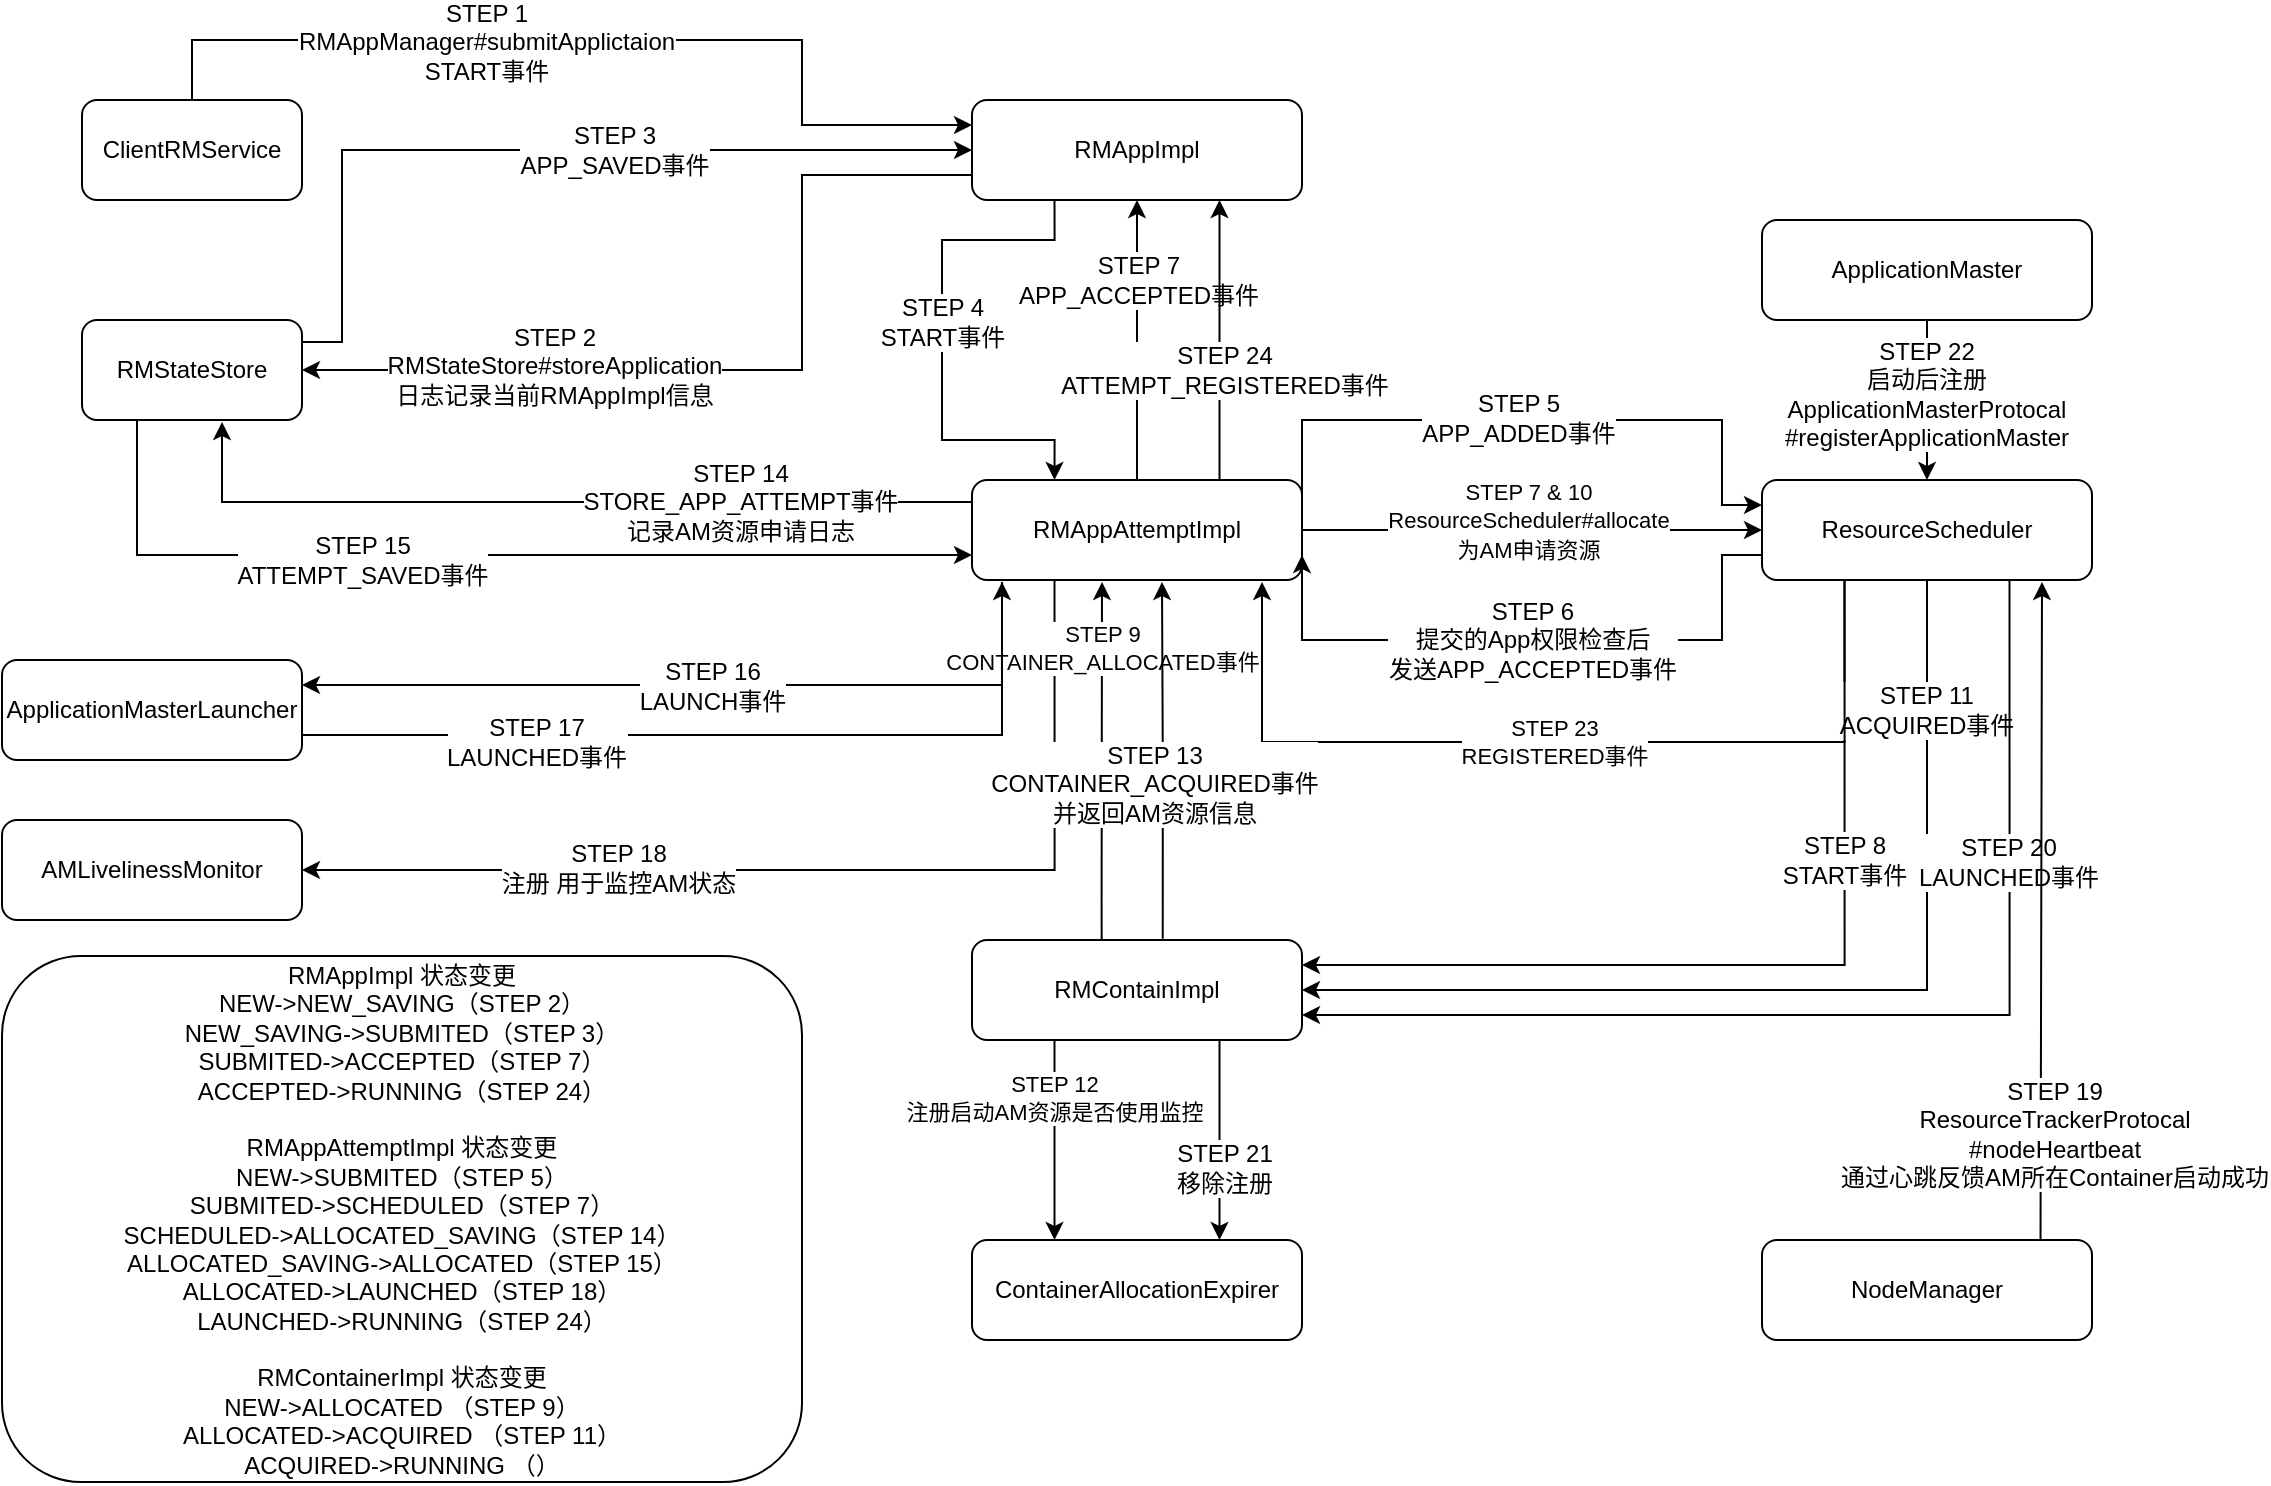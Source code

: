 <mxfile version="12.2.6" type="github" pages="1">
  <diagram id="zChnUbs21k4LyGYpCQM4" name="Page-1">
    <mxGraphModel dx="1772" dy="623" grid="1" gridSize="10" guides="1" tooltips="1" connect="1" arrows="1" fold="1" page="1" pageScale="1" pageWidth="826" pageHeight="1169" math="0" shadow="0">
      <root>
        <mxCell id="0"/>
        <mxCell id="1" parent="0"/>
        <mxCell id="xyTuRlx1TsbYEwBtjV6D-3" style="edgeStyle=orthogonalEdgeStyle;rounded=0;orthogonalLoop=1;jettySize=auto;html=1;entryX=0;entryY=0.25;entryDx=0;entryDy=0;" parent="1" source="xyTuRlx1TsbYEwBtjV6D-1" target="xyTuRlx1TsbYEwBtjV6D-6" edge="1">
          <mxGeometry relative="1" as="geometry">
            <mxPoint x="40" y="75" as="targetPoint"/>
            <Array as="points">
              <mxPoint x="-255" y="20"/>
              <mxPoint x="50" y="20"/>
              <mxPoint x="50" y="63"/>
            </Array>
          </mxGeometry>
        </mxCell>
        <mxCell id="xyTuRlx1TsbYEwBtjV6D-5" value="&lt;span style=&quot;white-space: normal&quot;&gt;STEP 1&lt;br&gt;RMAppManager#submitApplictaion&lt;/span&gt;&lt;br&gt;START事件" style="text;html=1;resizable=0;points=[];align=center;verticalAlign=middle;labelBackgroundColor=#ffffff;" parent="xyTuRlx1TsbYEwBtjV6D-3" vertex="1" connectable="0">
          <mxGeometry x="-0.236" y="-1" relative="1" as="geometry">
            <mxPoint as="offset"/>
          </mxGeometry>
        </mxCell>
        <mxCell id="xyTuRlx1TsbYEwBtjV6D-1" value="ClientRMService&lt;br&gt;" style="rounded=1;whiteSpace=wrap;html=1;" parent="1" vertex="1">
          <mxGeometry x="-310" y="50" width="110" height="50" as="geometry"/>
        </mxCell>
        <mxCell id="xyTuRlx1TsbYEwBtjV6D-27" style="edgeStyle=orthogonalEdgeStyle;rounded=0;orthogonalLoop=1;jettySize=auto;html=1;exitX=0.25;exitY=1;exitDx=0;exitDy=0;entryX=0.25;entryY=0;entryDx=0;entryDy=0;" parent="1" source="xyTuRlx1TsbYEwBtjV6D-6" target="xyTuRlx1TsbYEwBtjV6D-26" edge="1">
          <mxGeometry relative="1" as="geometry">
            <mxPoint x="135" y="265" as="targetPoint"/>
            <Array as="points">
              <mxPoint x="176" y="120"/>
              <mxPoint x="120" y="120"/>
              <mxPoint x="120" y="220"/>
              <mxPoint x="176" y="220"/>
            </Array>
          </mxGeometry>
        </mxCell>
        <mxCell id="xyTuRlx1TsbYEwBtjV6D-28" value="STEP 4&lt;br&gt;START事件" style="text;html=1;resizable=0;points=[];align=center;verticalAlign=middle;labelBackgroundColor=#ffffff;" parent="xyTuRlx1TsbYEwBtjV6D-27" vertex="1" connectable="0">
          <mxGeometry x="-0.214" y="-1" relative="1" as="geometry">
            <mxPoint x="1" y="17.5" as="offset"/>
          </mxGeometry>
        </mxCell>
        <mxCell id="xyTuRlx1TsbYEwBtjV6D-84" style="edgeStyle=orthogonalEdgeStyle;rounded=0;orthogonalLoop=1;jettySize=auto;html=1;exitX=0;exitY=0.75;exitDx=0;exitDy=0;entryX=1;entryY=0.5;entryDx=0;entryDy=0;" parent="1" source="xyTuRlx1TsbYEwBtjV6D-6" target="xyTuRlx1TsbYEwBtjV6D-8" edge="1">
          <mxGeometry relative="1" as="geometry">
            <Array as="points">
              <mxPoint x="50" y="87"/>
              <mxPoint x="50" y="185"/>
            </Array>
          </mxGeometry>
        </mxCell>
        <mxCell id="xyTuRlx1TsbYEwBtjV6D-85" value="STEP 2&lt;br&gt;RMStateStore#storeApplication&lt;br&gt;日志记录当前RMAppImpl信息" style="text;html=1;resizable=0;points=[];align=center;verticalAlign=middle;labelBackgroundColor=#ffffff;" parent="xyTuRlx1TsbYEwBtjV6D-84" vertex="1" connectable="0">
          <mxGeometry x="0.418" y="-2" relative="1" as="geometry">
            <mxPoint as="offset"/>
          </mxGeometry>
        </mxCell>
        <mxCell id="xyTuRlx1TsbYEwBtjV6D-6" value="RMAppImpl" style="rounded=1;whiteSpace=wrap;html=1;" parent="1" vertex="1">
          <mxGeometry x="135" y="50" width="165" height="50" as="geometry"/>
        </mxCell>
        <mxCell id="xyTuRlx1TsbYEwBtjV6D-24" style="edgeStyle=orthogonalEdgeStyle;rounded=0;orthogonalLoop=1;jettySize=auto;html=1;entryX=0;entryY=0.5;entryDx=0;entryDy=0;" parent="1" source="xyTuRlx1TsbYEwBtjV6D-8" target="xyTuRlx1TsbYEwBtjV6D-6" edge="1">
          <mxGeometry relative="1" as="geometry">
            <mxPoint x="-10" y="80" as="targetPoint"/>
            <Array as="points">
              <mxPoint x="-180" y="171"/>
              <mxPoint x="-180" y="75"/>
            </Array>
          </mxGeometry>
        </mxCell>
        <mxCell id="xyTuRlx1TsbYEwBtjV6D-25" value="STEP 3&lt;br&gt;APP_SAVED事件" style="text;html=1;resizable=0;points=[];align=center;verticalAlign=middle;labelBackgroundColor=#ffffff;" parent="xyTuRlx1TsbYEwBtjV6D-24" vertex="1" connectable="0">
          <mxGeometry x="0.041" y="2" relative="1" as="geometry">
            <mxPoint x="27" y="2" as="offset"/>
          </mxGeometry>
        </mxCell>
        <mxCell id="xyTuRlx1TsbYEwBtjV6D-54" style="edgeStyle=orthogonalEdgeStyle;rounded=0;orthogonalLoop=1;jettySize=auto;html=1;exitX=0.25;exitY=1;exitDx=0;exitDy=0;entryX=0;entryY=0.75;entryDx=0;entryDy=0;" parent="1" source="xyTuRlx1TsbYEwBtjV6D-8" target="xyTuRlx1TsbYEwBtjV6D-26" edge="1">
          <mxGeometry relative="1" as="geometry"/>
        </mxCell>
        <mxCell id="xyTuRlx1TsbYEwBtjV6D-55" value="STEP 15&lt;br&gt;ATTEMPT_SAVED事件" style="text;html=1;resizable=0;points=[];align=center;verticalAlign=middle;labelBackgroundColor=#ffffff;" parent="xyTuRlx1TsbYEwBtjV6D-54" vertex="1" connectable="0">
          <mxGeometry x="-0.393" relative="1" as="geometry">
            <mxPoint x="32.5" y="2.5" as="offset"/>
          </mxGeometry>
        </mxCell>
        <mxCell id="xyTuRlx1TsbYEwBtjV6D-8" value="RMStateStore" style="rounded=1;whiteSpace=wrap;html=1;" parent="1" vertex="1">
          <mxGeometry x="-310" y="160" width="110" height="50" as="geometry"/>
        </mxCell>
        <mxCell id="xyTuRlx1TsbYEwBtjV6D-30" style="edgeStyle=orthogonalEdgeStyle;rounded=0;orthogonalLoop=1;jettySize=auto;html=1;exitX=1;exitY=0.25;exitDx=0;exitDy=0;entryX=0;entryY=0.25;entryDx=0;entryDy=0;" parent="1" source="xyTuRlx1TsbYEwBtjV6D-26" target="xyTuRlx1TsbYEwBtjV6D-29" edge="1">
          <mxGeometry relative="1" as="geometry">
            <Array as="points">
              <mxPoint x="300" y="210"/>
              <mxPoint x="510" y="210"/>
              <mxPoint x="510" y="253"/>
            </Array>
          </mxGeometry>
        </mxCell>
        <mxCell id="xyTuRlx1TsbYEwBtjV6D-32" value="STEP 5&lt;br&gt;APP_ADDED事件" style="text;html=1;resizable=0;points=[];align=center;verticalAlign=middle;labelBackgroundColor=#ffffff;" parent="xyTuRlx1TsbYEwBtjV6D-30" vertex="1" connectable="0">
          <mxGeometry x="-0.046" y="1" relative="1" as="geometry">
            <mxPoint as="offset"/>
          </mxGeometry>
        </mxCell>
        <mxCell id="xyTuRlx1TsbYEwBtjV6D-35" style="edgeStyle=orthogonalEdgeStyle;rounded=0;orthogonalLoop=1;jettySize=auto;html=1;exitX=0.5;exitY=0;exitDx=0;exitDy=0;entryX=0.5;entryY=1;entryDx=0;entryDy=0;" parent="1" source="xyTuRlx1TsbYEwBtjV6D-26" target="xyTuRlx1TsbYEwBtjV6D-6" edge="1">
          <mxGeometry relative="1" as="geometry"/>
        </mxCell>
        <mxCell id="xyTuRlx1TsbYEwBtjV6D-36" value="STEP 7&lt;br&gt;APP_ACCEPTED事件" style="text;html=1;resizable=0;points=[];align=center;verticalAlign=middle;labelBackgroundColor=#ffffff;" parent="xyTuRlx1TsbYEwBtjV6D-35" vertex="1" connectable="0">
          <mxGeometry x="0.243" y="3" relative="1" as="geometry">
            <mxPoint x="3" y="-13" as="offset"/>
          </mxGeometry>
        </mxCell>
        <mxCell id="xyTuRlx1TsbYEwBtjV6D-52" style="edgeStyle=orthogonalEdgeStyle;rounded=0;orthogonalLoop=1;jettySize=auto;html=1;exitX=0;exitY=0.25;exitDx=0;exitDy=0;" parent="1" source="xyTuRlx1TsbYEwBtjV6D-26" edge="1">
          <mxGeometry relative="1" as="geometry">
            <mxPoint x="-240" y="211" as="targetPoint"/>
            <Array as="points">
              <mxPoint x="135" y="251"/>
              <mxPoint x="-240" y="251"/>
            </Array>
          </mxGeometry>
        </mxCell>
        <mxCell id="xyTuRlx1TsbYEwBtjV6D-53" value="STEP 14&lt;br&gt;STORE_APP_ATTEMPT事件&lt;br&gt;记录AM资源申请日志" style="text;html=1;resizable=0;points=[];align=center;verticalAlign=middle;labelBackgroundColor=#ffffff;" parent="xyTuRlx1TsbYEwBtjV6D-52" vertex="1" connectable="0">
          <mxGeometry x="-0.131" relative="1" as="geometry">
            <mxPoint x="63.5" y="-0.5" as="offset"/>
          </mxGeometry>
        </mxCell>
        <mxCell id="xyTuRlx1TsbYEwBtjV6D-62" style="edgeStyle=orthogonalEdgeStyle;rounded=0;orthogonalLoop=1;jettySize=auto;html=1;exitX=0.25;exitY=1;exitDx=0;exitDy=0;entryX=1;entryY=0.5;entryDx=0;entryDy=0;" parent="1" source="xyTuRlx1TsbYEwBtjV6D-26" target="xyTuRlx1TsbYEwBtjV6D-61" edge="1">
          <mxGeometry relative="1" as="geometry">
            <Array as="points">
              <mxPoint x="176" y="435"/>
            </Array>
          </mxGeometry>
        </mxCell>
        <mxCell id="xyTuRlx1TsbYEwBtjV6D-65" value="STEP 18&lt;br&gt;注册 用于监控AM状态" style="text;html=1;resizable=0;points=[];align=center;verticalAlign=middle;labelBackgroundColor=#ffffff;" parent="xyTuRlx1TsbYEwBtjV6D-62" vertex="1" connectable="0">
          <mxGeometry x="0.395" y="-1" relative="1" as="geometry">
            <mxPoint as="offset"/>
          </mxGeometry>
        </mxCell>
        <mxCell id="xyTuRlx1TsbYEwBtjV6D-78" style="edgeStyle=orthogonalEdgeStyle;rounded=0;orthogonalLoop=1;jettySize=auto;html=1;exitX=0.75;exitY=0;exitDx=0;exitDy=0;entryX=0.75;entryY=1;entryDx=0;entryDy=0;" parent="1" source="xyTuRlx1TsbYEwBtjV6D-26" target="xyTuRlx1TsbYEwBtjV6D-6" edge="1">
          <mxGeometry relative="1" as="geometry"/>
        </mxCell>
        <mxCell id="xyTuRlx1TsbYEwBtjV6D-79" value="STEP 24&lt;br&gt;ATTEMPT_REGISTERED事件" style="text;html=1;resizable=0;points=[];align=center;verticalAlign=middle;labelBackgroundColor=#ffffff;" parent="xyTuRlx1TsbYEwBtjV6D-78" vertex="1" connectable="0">
          <mxGeometry x="-0.16" y="-1" relative="1" as="geometry">
            <mxPoint x="0.5" y="4" as="offset"/>
          </mxGeometry>
        </mxCell>
        <mxCell id="8yn_2xZfA-mwWTfKiWO4-1" style="edgeStyle=orthogonalEdgeStyle;rounded=0;orthogonalLoop=1;jettySize=auto;html=1;entryX=0;entryY=0.5;entryDx=0;entryDy=0;" edge="1" parent="1" source="xyTuRlx1TsbYEwBtjV6D-26" target="xyTuRlx1TsbYEwBtjV6D-29">
          <mxGeometry relative="1" as="geometry"/>
        </mxCell>
        <mxCell id="8yn_2xZfA-mwWTfKiWO4-2" value="&lt;span style=&quot;font-size: 11px&quot;&gt;STEP 7 &amp;amp; 10&lt;/span&gt;&lt;br style=&quot;font-size: 11px&quot;&gt;&lt;span style=&quot;font-size: 11px&quot;&gt;ResourceScheduler#allocate&lt;/span&gt;&lt;br style=&quot;font-size: 11px&quot;&gt;&lt;span style=&quot;font-size: 11px&quot;&gt;为AM申请资源&lt;/span&gt;" style="text;html=1;resizable=0;points=[];align=center;verticalAlign=middle;labelBackgroundColor=#ffffff;" vertex="1" connectable="0" parent="8yn_2xZfA-mwWTfKiWO4-1">
          <mxGeometry x="-0.104" y="1" relative="1" as="geometry">
            <mxPoint x="10" y="-4" as="offset"/>
          </mxGeometry>
        </mxCell>
        <mxCell id="xyTuRlx1TsbYEwBtjV6D-26" value="RMAppAttemptImpl" style="rounded=1;whiteSpace=wrap;html=1;" parent="1" vertex="1">
          <mxGeometry x="135" y="240" width="165" height="50" as="geometry"/>
        </mxCell>
        <mxCell id="xyTuRlx1TsbYEwBtjV6D-33" style="edgeStyle=orthogonalEdgeStyle;rounded=0;orthogonalLoop=1;jettySize=auto;html=1;exitX=0;exitY=0.75;exitDx=0;exitDy=0;entryX=1;entryY=0.75;entryDx=0;entryDy=0;" parent="1" source="xyTuRlx1TsbYEwBtjV6D-29" target="xyTuRlx1TsbYEwBtjV6D-26" edge="1">
          <mxGeometry relative="1" as="geometry">
            <Array as="points">
              <mxPoint x="510" y="278"/>
              <mxPoint x="510" y="320"/>
              <mxPoint x="300" y="320"/>
            </Array>
          </mxGeometry>
        </mxCell>
        <mxCell id="xyTuRlx1TsbYEwBtjV6D-34" value="STEP 6&lt;br&gt;提交的App权限检查后&lt;br&gt;发送APP_ACCEPTED事件" style="text;html=1;resizable=0;points=[];align=center;verticalAlign=middle;labelBackgroundColor=#ffffff;" parent="xyTuRlx1TsbYEwBtjV6D-33" vertex="1" connectable="0">
          <mxGeometry relative="1" as="geometry">
            <mxPoint as="offset"/>
          </mxGeometry>
        </mxCell>
        <mxCell id="xyTuRlx1TsbYEwBtjV6D-40" style="edgeStyle=orthogonalEdgeStyle;rounded=0;orthogonalLoop=1;jettySize=auto;html=1;exitX=0.25;exitY=1;exitDx=0;exitDy=0;entryX=1;entryY=0.25;entryDx=0;entryDy=0;" parent="1" source="xyTuRlx1TsbYEwBtjV6D-29" target="xyTuRlx1TsbYEwBtjV6D-39" edge="1">
          <mxGeometry relative="1" as="geometry"/>
        </mxCell>
        <mxCell id="xyTuRlx1TsbYEwBtjV6D-46" value="STEP 8&lt;br&gt;START事件" style="text;html=1;resizable=0;points=[];align=center;verticalAlign=middle;labelBackgroundColor=#ffffff;" parent="xyTuRlx1TsbYEwBtjV6D-40" vertex="1" connectable="0">
          <mxGeometry x="-0.833" y="1" relative="1" as="geometry">
            <mxPoint x="-2" y="101" as="offset"/>
          </mxGeometry>
        </mxCell>
        <mxCell id="xyTuRlx1TsbYEwBtjV6D-43" style="edgeStyle=orthogonalEdgeStyle;rounded=0;orthogonalLoop=1;jettySize=auto;html=1;exitX=0.5;exitY=1;exitDx=0;exitDy=0;entryX=1;entryY=0.5;entryDx=0;entryDy=0;" parent="1" source="xyTuRlx1TsbYEwBtjV6D-29" target="xyTuRlx1TsbYEwBtjV6D-39" edge="1">
          <mxGeometry relative="1" as="geometry">
            <Array as="points">
              <mxPoint x="613" y="495"/>
            </Array>
          </mxGeometry>
        </mxCell>
        <mxCell id="xyTuRlx1TsbYEwBtjV6D-47" value="STEP 11&lt;br&gt;ACQUIRED事件" style="text;html=1;resizable=0;points=[];align=center;verticalAlign=middle;labelBackgroundColor=#ffffff;" parent="xyTuRlx1TsbYEwBtjV6D-43" vertex="1" connectable="0">
          <mxGeometry x="-0.679" y="-1" relative="1" as="geometry">
            <mxPoint x="0.5" y="-18" as="offset"/>
          </mxGeometry>
        </mxCell>
        <mxCell id="xyTuRlx1TsbYEwBtjV6D-69" style="edgeStyle=orthogonalEdgeStyle;rounded=0;orthogonalLoop=1;jettySize=auto;html=1;exitX=0.75;exitY=1;exitDx=0;exitDy=0;entryX=1;entryY=0.75;entryDx=0;entryDy=0;" parent="1" source="xyTuRlx1TsbYEwBtjV6D-29" target="xyTuRlx1TsbYEwBtjV6D-39" edge="1">
          <mxGeometry relative="1" as="geometry"/>
        </mxCell>
        <mxCell id="xyTuRlx1TsbYEwBtjV6D-70" value="STEP 20&lt;br&gt;LAUNCHED事件" style="text;html=1;resizable=0;points=[];align=center;verticalAlign=middle;labelBackgroundColor=#ffffff;" parent="xyTuRlx1TsbYEwBtjV6D-69" vertex="1" connectable="0">
          <mxGeometry x="-0.509" y="-1" relative="1" as="geometry">
            <mxPoint as="offset"/>
          </mxGeometry>
        </mxCell>
        <mxCell id="xyTuRlx1TsbYEwBtjV6D-76" value="STEP 23&lt;br&gt;REGISTERED事件" style="edgeStyle=orthogonalEdgeStyle;rounded=0;orthogonalLoop=1;jettySize=auto;html=1;exitX=0.25;exitY=1;exitDx=0;exitDy=0;" parent="1" source="xyTuRlx1TsbYEwBtjV6D-29" edge="1">
          <mxGeometry relative="1" as="geometry">
            <mxPoint x="280" y="291" as="targetPoint"/>
            <Array as="points">
              <mxPoint x="572" y="371"/>
              <mxPoint x="280" y="371"/>
            </Array>
          </mxGeometry>
        </mxCell>
        <mxCell id="xyTuRlx1TsbYEwBtjV6D-29" value="ResourceScheduler" style="rounded=1;whiteSpace=wrap;html=1;" parent="1" vertex="1">
          <mxGeometry x="530" y="240" width="165" height="50" as="geometry"/>
        </mxCell>
        <mxCell id="xyTuRlx1TsbYEwBtjV6D-42" value="STEP 9&lt;br&gt;CONTAINER_ALLOCATED事件" style="edgeStyle=orthogonalEdgeStyle;rounded=0;orthogonalLoop=1;jettySize=auto;html=1;exitX=0.393;exitY=0.034;exitDx=0;exitDy=0;exitPerimeter=0;" parent="1" source="xyTuRlx1TsbYEwBtjV6D-39" edge="1">
          <mxGeometry x="0.637" relative="1" as="geometry">
            <mxPoint x="200" y="291" as="targetPoint"/>
            <Array as="points">
              <mxPoint x="200" y="451"/>
              <mxPoint x="200" y="451"/>
            </Array>
            <mxPoint as="offset"/>
          </mxGeometry>
        </mxCell>
        <mxCell id="xyTuRlx1TsbYEwBtjV6D-49" value="STEP 12&lt;br&gt;注册启动AM资源是否使用监控" style="edgeStyle=orthogonalEdgeStyle;rounded=0;orthogonalLoop=1;jettySize=auto;html=1;exitX=0.25;exitY=1;exitDx=0;exitDy=0;entryX=0.25;entryY=0;entryDx=0;entryDy=0;" parent="1" source="xyTuRlx1TsbYEwBtjV6D-39" target="xyTuRlx1TsbYEwBtjV6D-48" edge="1">
          <mxGeometry x="-0.428" relative="1" as="geometry">
            <mxPoint as="offset"/>
          </mxGeometry>
        </mxCell>
        <mxCell id="xyTuRlx1TsbYEwBtjV6D-50" style="edgeStyle=orthogonalEdgeStyle;rounded=0;orthogonalLoop=1;jettySize=auto;html=1;exitX=0.578;exitY=-0.013;exitDx=0;exitDy=0;exitPerimeter=0;" parent="1" source="xyTuRlx1TsbYEwBtjV6D-39" edge="1">
          <mxGeometry relative="1" as="geometry">
            <mxPoint x="230" y="291" as="targetPoint"/>
            <Array as="points"/>
          </mxGeometry>
        </mxCell>
        <mxCell id="xyTuRlx1TsbYEwBtjV6D-51" value="STEP 13&lt;br&gt;CONTAINER_ACQUIRED事件&lt;br&gt;并返回AM资源信息" style="text;html=1;resizable=0;points=[];align=center;verticalAlign=middle;labelBackgroundColor=#ffffff;" parent="xyTuRlx1TsbYEwBtjV6D-50" vertex="1" connectable="0">
          <mxGeometry x="-0.132" y="5" relative="1" as="geometry">
            <mxPoint as="offset"/>
          </mxGeometry>
        </mxCell>
        <mxCell id="xyTuRlx1TsbYEwBtjV6D-57" style="edgeStyle=orthogonalEdgeStyle;rounded=0;orthogonalLoop=1;jettySize=auto;html=1;entryX=1;entryY=0.25;entryDx=0;entryDy=0;" parent="1" target="xyTuRlx1TsbYEwBtjV6D-56" edge="1">
          <mxGeometry relative="1" as="geometry">
            <mxPoint x="150" y="291" as="sourcePoint"/>
            <mxPoint x="-280" y="360" as="targetPoint"/>
            <Array as="points">
              <mxPoint x="150" y="291"/>
              <mxPoint x="150" y="362"/>
            </Array>
          </mxGeometry>
        </mxCell>
        <mxCell id="xyTuRlx1TsbYEwBtjV6D-58" value="STEP 16&lt;br&gt;LAUNCH事件" style="text;html=1;resizable=0;points=[];align=center;verticalAlign=middle;labelBackgroundColor=#ffffff;" parent="xyTuRlx1TsbYEwBtjV6D-57" vertex="1" connectable="0">
          <mxGeometry x="0.059" y="-1" relative="1" as="geometry">
            <mxPoint x="16" y="1" as="offset"/>
          </mxGeometry>
        </mxCell>
        <mxCell id="xyTuRlx1TsbYEwBtjV6D-71" style="edgeStyle=orthogonalEdgeStyle;rounded=0;orthogonalLoop=1;jettySize=auto;html=1;exitX=0.75;exitY=1;exitDx=0;exitDy=0;entryX=0.75;entryY=0;entryDx=0;entryDy=0;" parent="1" source="xyTuRlx1TsbYEwBtjV6D-39" target="xyTuRlx1TsbYEwBtjV6D-48" edge="1">
          <mxGeometry relative="1" as="geometry"/>
        </mxCell>
        <mxCell id="xyTuRlx1TsbYEwBtjV6D-72" value="STEP 21&lt;br&gt;移除注册" style="text;html=1;resizable=0;points=[];align=center;verticalAlign=middle;labelBackgroundColor=#ffffff;" parent="xyTuRlx1TsbYEwBtjV6D-71" vertex="1" connectable="0">
          <mxGeometry x="0.16" y="1" relative="1" as="geometry">
            <mxPoint x="0.5" y="6" as="offset"/>
          </mxGeometry>
        </mxCell>
        <mxCell id="xyTuRlx1TsbYEwBtjV6D-39" value="RMContainImpl" style="rounded=1;whiteSpace=wrap;html=1;" parent="1" vertex="1">
          <mxGeometry x="135" y="470" width="165" height="50" as="geometry"/>
        </mxCell>
        <mxCell id="xyTuRlx1TsbYEwBtjV6D-48" value="ContainerAllocationExpirer" style="rounded=1;whiteSpace=wrap;html=1;" parent="1" vertex="1">
          <mxGeometry x="135" y="620" width="165" height="50" as="geometry"/>
        </mxCell>
        <mxCell id="xyTuRlx1TsbYEwBtjV6D-59" style="edgeStyle=orthogonalEdgeStyle;rounded=0;orthogonalLoop=1;jettySize=auto;html=1;exitX=1;exitY=0.75;exitDx=0;exitDy=0;" parent="1" source="xyTuRlx1TsbYEwBtjV6D-56" edge="1">
          <mxGeometry relative="1" as="geometry">
            <mxPoint x="150" y="291" as="targetPoint"/>
            <Array as="points">
              <mxPoint x="150" y="367"/>
            </Array>
          </mxGeometry>
        </mxCell>
        <mxCell id="xyTuRlx1TsbYEwBtjV6D-60" value="STEP 17&lt;br&gt;LAUNCHED事件" style="text;html=1;resizable=0;points=[];align=center;verticalAlign=middle;labelBackgroundColor=#ffffff;" parent="xyTuRlx1TsbYEwBtjV6D-59" vertex="1" connectable="0">
          <mxGeometry x="-0.571" y="1" relative="1" as="geometry">
            <mxPoint x="25" y="4" as="offset"/>
          </mxGeometry>
        </mxCell>
        <mxCell id="xyTuRlx1TsbYEwBtjV6D-56" value="ApplicationMasterLauncher" style="rounded=1;whiteSpace=wrap;html=1;" parent="1" vertex="1">
          <mxGeometry x="-350" y="330" width="150" height="50" as="geometry"/>
        </mxCell>
        <mxCell id="xyTuRlx1TsbYEwBtjV6D-61" value="AMLivelinessMonitor" style="rounded=1;whiteSpace=wrap;html=1;" parent="1" vertex="1">
          <mxGeometry x="-350" y="410" width="150" height="50" as="geometry"/>
        </mxCell>
        <mxCell id="xyTuRlx1TsbYEwBtjV6D-67" style="edgeStyle=orthogonalEdgeStyle;rounded=0;orthogonalLoop=1;jettySize=auto;html=1;exitX=0.844;exitY=-0.001;exitDx=0;exitDy=0;exitPerimeter=0;" parent="1" source="xyTuRlx1TsbYEwBtjV6D-66" edge="1">
          <mxGeometry relative="1" as="geometry">
            <mxPoint x="670" y="291" as="targetPoint"/>
            <Array as="points">
              <mxPoint x="669" y="600"/>
              <mxPoint x="670" y="600"/>
            </Array>
          </mxGeometry>
        </mxCell>
        <mxCell id="xyTuRlx1TsbYEwBtjV6D-68" value="STEP 19&lt;br&gt;ResourceTrackerProtocal&lt;br&gt;#nodeHeartbeat&lt;br&gt;通过心跳反馈AM所在Container启动成功" style="text;html=1;resizable=0;points=[];align=center;verticalAlign=middle;labelBackgroundColor=#ffffff;" parent="xyTuRlx1TsbYEwBtjV6D-67" vertex="1" connectable="0">
          <mxGeometry x="-0.562" y="2" relative="1" as="geometry">
            <mxPoint x="8" y="18.5" as="offset"/>
          </mxGeometry>
        </mxCell>
        <mxCell id="xyTuRlx1TsbYEwBtjV6D-66" value="NodeManager" style="rounded=1;whiteSpace=wrap;html=1;" parent="1" vertex="1">
          <mxGeometry x="530" y="620" width="165" height="50" as="geometry"/>
        </mxCell>
        <mxCell id="xyTuRlx1TsbYEwBtjV6D-74" style="edgeStyle=orthogonalEdgeStyle;rounded=0;orthogonalLoop=1;jettySize=auto;html=1;" parent="1" source="xyTuRlx1TsbYEwBtjV6D-73" target="xyTuRlx1TsbYEwBtjV6D-29" edge="1">
          <mxGeometry relative="1" as="geometry"/>
        </mxCell>
        <mxCell id="xyTuRlx1TsbYEwBtjV6D-75" value="STEP 22&lt;br&gt;启动后注册&lt;br&gt;ApplicationMasterProtocal&lt;br&gt;#registerApplicationMaster" style="text;html=1;resizable=0;points=[];align=center;verticalAlign=middle;labelBackgroundColor=#ffffff;" parent="xyTuRlx1TsbYEwBtjV6D-74" vertex="1" connectable="0">
          <mxGeometry x="-0.09" y="-1" relative="1" as="geometry">
            <mxPoint as="offset"/>
          </mxGeometry>
        </mxCell>
        <mxCell id="xyTuRlx1TsbYEwBtjV6D-73" value="ApplicationMaster" style="rounded=1;whiteSpace=wrap;html=1;" parent="1" vertex="1">
          <mxGeometry x="530" y="110" width="165" height="50" as="geometry"/>
        </mxCell>
        <mxCell id="xyTuRlx1TsbYEwBtjV6D-80" value="RMAppImpl 状态变更&lt;br&gt;NEW-&amp;gt;NEW_SAVING（STEP 2）&lt;br&gt;NEW_SAVING-&amp;gt;SUBMITED（STEP 3）&lt;br&gt;SUBMITED-&amp;gt;ACCEPTED（STEP 7）&lt;br&gt;ACCEPTED-&amp;gt;RUNNING（STEP 24）&lt;br&gt;&lt;br&gt;RMAppAttemptImpl 状态变更&lt;br&gt;NEW-&amp;gt;SUBMITED（STEP 5）&lt;br&gt;SUBMITED-&amp;gt;SCHEDULED（STEP 7）&lt;br&gt;SCHEDULED-&amp;gt;ALLOCATED_SAVING（STEP 14）&lt;br&gt;ALLOCATED_SAVING-&amp;gt;ALLOCATED（STEP 15）&lt;br&gt;ALLOCATED-&amp;gt;LAUNCHED（STEP 18）&lt;br&gt;LAUNCHED-&amp;gt;RUNNING（STEP 24）&lt;br&gt;&lt;br&gt;RMContainerImpl 状态变更&lt;br&gt;NEW-&amp;gt;ALLOCATED （STEP 9）&lt;br&gt;ALLOCATED-&amp;gt;ACQUIRED （STEP 11）&lt;br&gt;ACQUIRED-&amp;gt;RUNNING （）" style="rounded=1;whiteSpace=wrap;html=1;" parent="1" vertex="1">
          <mxGeometry x="-350" y="478" width="400" height="263" as="geometry"/>
        </mxCell>
      </root>
    </mxGraphModel>
  </diagram>
</mxfile>

